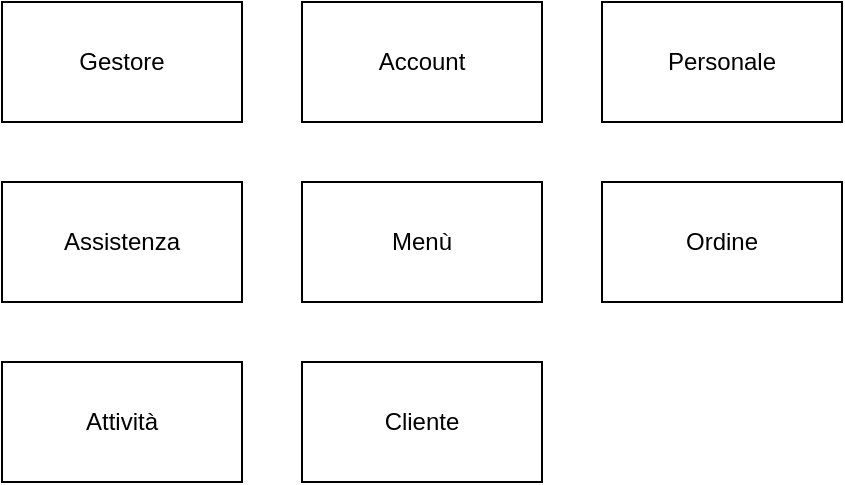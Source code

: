 <mxfile version="20.3.0" type="device"><diagram id="4l-iuMZitLJtBBk_Jo5b" name="Pagina-1"><mxGraphModel dx="782" dy="539" grid="1" gridSize="10" guides="1" tooltips="1" connect="1" arrows="1" fold="1" page="1" pageScale="1" pageWidth="827" pageHeight="1169" math="0" shadow="0"><root><mxCell id="0"/><mxCell id="1" parent="0"/><mxCell id="Il8ODWotdJxxlDMI7PDB-1" value="Gestore" style="rounded=0;whiteSpace=wrap;html=1;" vertex="1" parent="1"><mxGeometry x="170" y="150" width="120" height="60" as="geometry"/></mxCell><mxCell id="Il8ODWotdJxxlDMI7PDB-2" value="Account&lt;span style=&quot;color: rgba(0, 0, 0, 0); font-family: monospace; font-size: 0px; text-align: start;&quot;&gt;%3CmxGraphModel%3E%3Croot%3E%3CmxCell%20id%3D%220%22%2F%3E%3CmxCell%20id%3D%221%22%20parent%3D%220%22%2F%3E%3CmxCell%20id%3D%222%22%20value%3D%22Gestore%22%20style%3D%22rounded%3D0%3BwhiteSpace%3Dwrap%3Bhtml%3D1%3B%22%20vertex%3D%221%22%20parent%3D%221%22%3E%3CmxGeometry%20x%3D%22170%22%20y%3D%22150%22%20width%3D%22120%22%20height%3D%2260%22%20as%3D%22geometry%22%2F%3E%3C%2FmxCell%3E%3C%2Froot%3E%3C%2FmxGraphModel%3E&lt;/span&gt;" style="rounded=0;whiteSpace=wrap;html=1;" vertex="1" parent="1"><mxGeometry x="320" y="150" width="120" height="60" as="geometry"/></mxCell><mxCell id="Il8ODWotdJxxlDMI7PDB-3" value="Personale" style="rounded=0;whiteSpace=wrap;html=1;" vertex="1" parent="1"><mxGeometry x="470" y="150" width="120" height="60" as="geometry"/></mxCell><mxCell id="Il8ODWotdJxxlDMI7PDB-4" value="Assistenza" style="rounded=0;whiteSpace=wrap;html=1;" vertex="1" parent="1"><mxGeometry x="170" y="240" width="120" height="60" as="geometry"/></mxCell><mxCell id="Il8ODWotdJxxlDMI7PDB-5" value="Menù" style="rounded=0;whiteSpace=wrap;html=1;" vertex="1" parent="1"><mxGeometry x="320" y="240" width="120" height="60" as="geometry"/></mxCell><mxCell id="Il8ODWotdJxxlDMI7PDB-6" value="Ordine" style="rounded=0;whiteSpace=wrap;html=1;" vertex="1" parent="1"><mxGeometry x="470" y="240" width="120" height="60" as="geometry"/></mxCell><mxCell id="Il8ODWotdJxxlDMI7PDB-7" value="Attività" style="rounded=0;whiteSpace=wrap;html=1;" vertex="1" parent="1"><mxGeometry x="170" y="330" width="120" height="60" as="geometry"/></mxCell><mxCell id="Il8ODWotdJxxlDMI7PDB-8" value="Cliente" style="rounded=0;whiteSpace=wrap;html=1;" vertex="1" parent="1"><mxGeometry x="320" y="330" width="120" height="60" as="geometry"/></mxCell></root></mxGraphModel></diagram></mxfile>